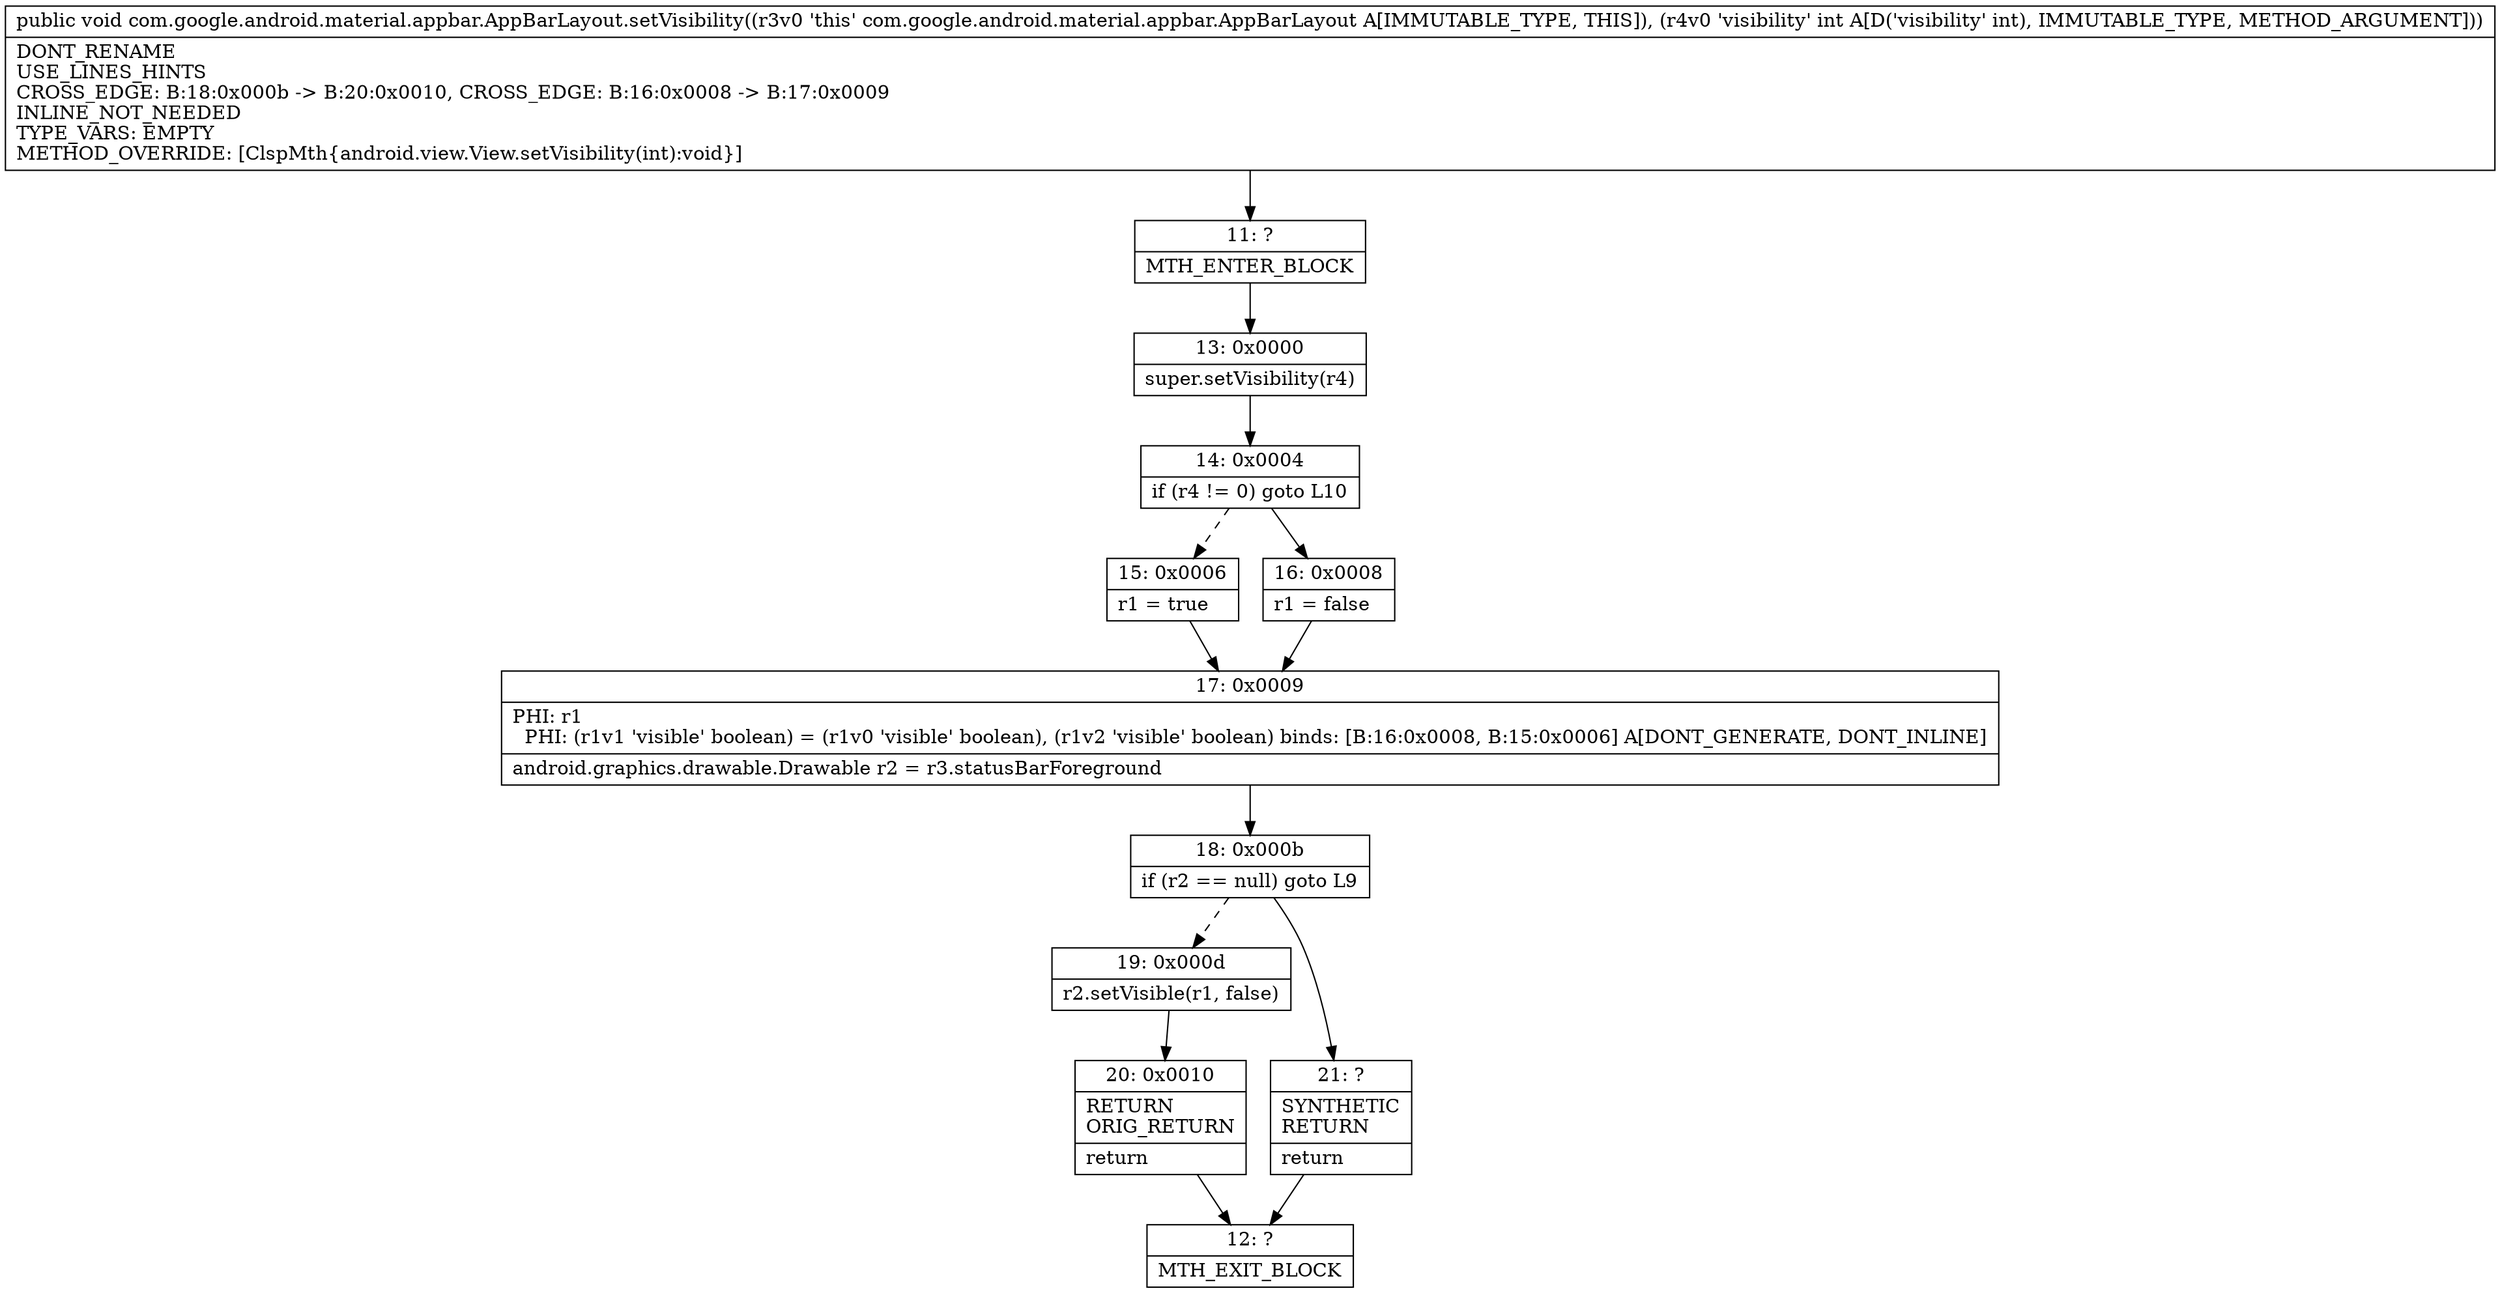 digraph "CFG forcom.google.android.material.appbar.AppBarLayout.setVisibility(I)V" {
Node_11 [shape=record,label="{11\:\ ?|MTH_ENTER_BLOCK\l}"];
Node_13 [shape=record,label="{13\:\ 0x0000|super.setVisibility(r4)\l}"];
Node_14 [shape=record,label="{14\:\ 0x0004|if (r4 != 0) goto L10\l}"];
Node_15 [shape=record,label="{15\:\ 0x0006|r1 = true\l}"];
Node_17 [shape=record,label="{17\:\ 0x0009|PHI: r1 \l  PHI: (r1v1 'visible' boolean) = (r1v0 'visible' boolean), (r1v2 'visible' boolean) binds: [B:16:0x0008, B:15:0x0006] A[DONT_GENERATE, DONT_INLINE]\l|android.graphics.drawable.Drawable r2 = r3.statusBarForeground\l}"];
Node_18 [shape=record,label="{18\:\ 0x000b|if (r2 == null) goto L9\l}"];
Node_19 [shape=record,label="{19\:\ 0x000d|r2.setVisible(r1, false)\l}"];
Node_20 [shape=record,label="{20\:\ 0x0010|RETURN\lORIG_RETURN\l|return\l}"];
Node_12 [shape=record,label="{12\:\ ?|MTH_EXIT_BLOCK\l}"];
Node_21 [shape=record,label="{21\:\ ?|SYNTHETIC\lRETURN\l|return\l}"];
Node_16 [shape=record,label="{16\:\ 0x0008|r1 = false\l}"];
MethodNode[shape=record,label="{public void com.google.android.material.appbar.AppBarLayout.setVisibility((r3v0 'this' com.google.android.material.appbar.AppBarLayout A[IMMUTABLE_TYPE, THIS]), (r4v0 'visibility' int A[D('visibility' int), IMMUTABLE_TYPE, METHOD_ARGUMENT]))  | DONT_RENAME\lUSE_LINES_HINTS\lCROSS_EDGE: B:18:0x000b \-\> B:20:0x0010, CROSS_EDGE: B:16:0x0008 \-\> B:17:0x0009\lINLINE_NOT_NEEDED\lTYPE_VARS: EMPTY\lMETHOD_OVERRIDE: [ClspMth\{android.view.View.setVisibility(int):void\}]\l}"];
MethodNode -> Node_11;Node_11 -> Node_13;
Node_13 -> Node_14;
Node_14 -> Node_15[style=dashed];
Node_14 -> Node_16;
Node_15 -> Node_17;
Node_17 -> Node_18;
Node_18 -> Node_19[style=dashed];
Node_18 -> Node_21;
Node_19 -> Node_20;
Node_20 -> Node_12;
Node_21 -> Node_12;
Node_16 -> Node_17;
}

